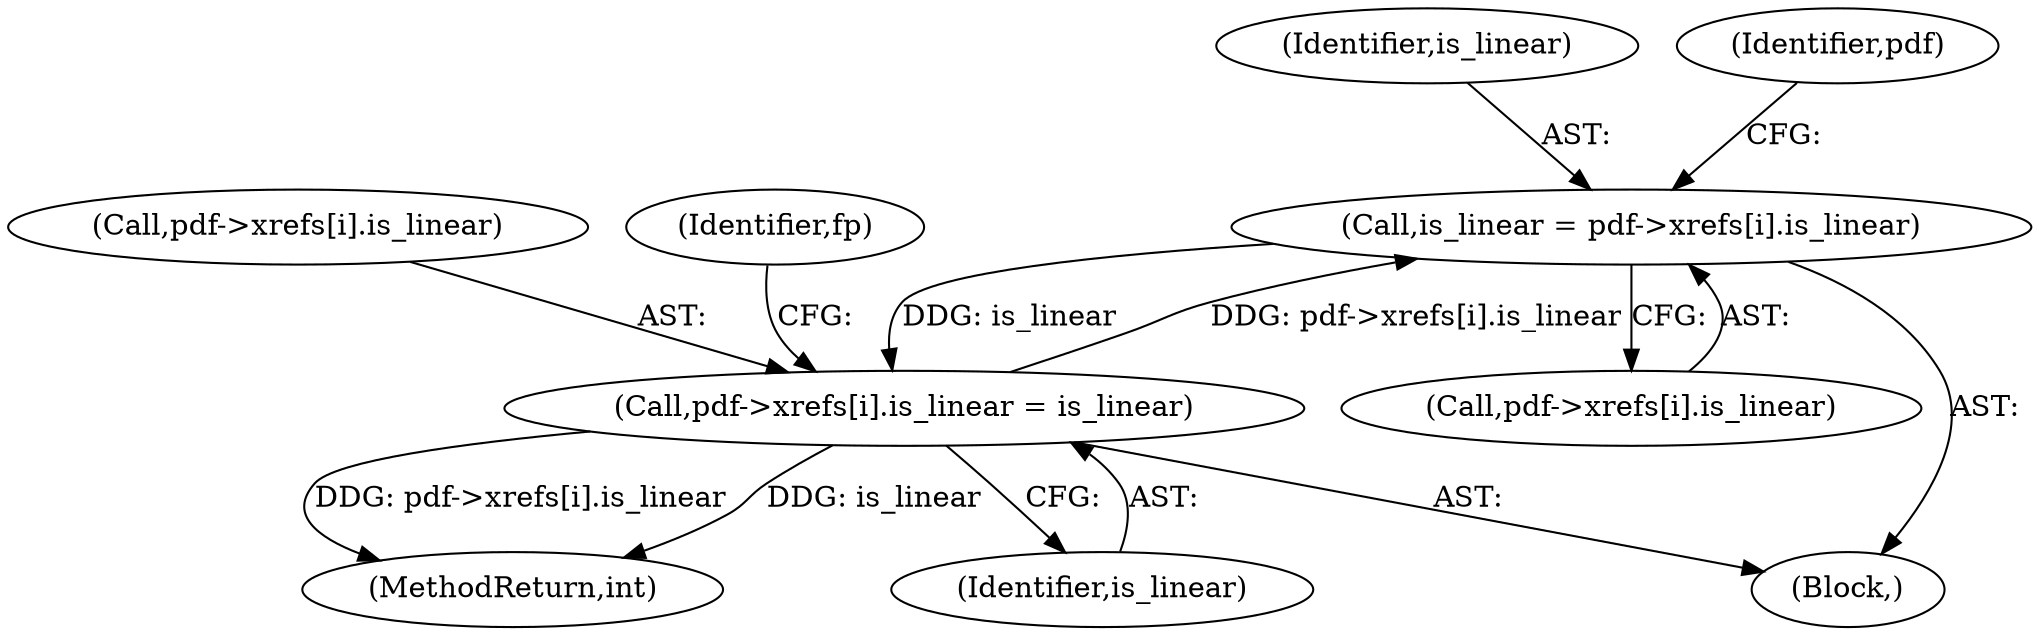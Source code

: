digraph "0_pdfresurrect_0c4120fffa3dffe97b95c486a120eded82afe8a6_7@pointer" {
"1000336" [label="(Call,is_linear = pdf->xrefs[i].is_linear)"];
"1000355" [label="(Call,pdf->xrefs[i].is_linear = is_linear)"];
"1000336" [label="(Call,is_linear = pdf->xrefs[i].is_linear)"];
"1000338" [label="(Call,pdf->xrefs[i].is_linear)"];
"1000337" [label="(Identifier,is_linear)"];
"1000356" [label="(Call,pdf->xrefs[i].is_linear)"];
"1000394" [label="(MethodReturn,int)"];
"1000349" [label="(Identifier,pdf)"];
"1000336" [label="(Call,is_linear = pdf->xrefs[i].is_linear)"];
"1000365" [label="(Identifier,fp)"];
"1000363" [label="(Identifier,is_linear)"];
"1000335" [label="(Block,)"];
"1000355" [label="(Call,pdf->xrefs[i].is_linear = is_linear)"];
"1000336" -> "1000335"  [label="AST: "];
"1000336" -> "1000338"  [label="CFG: "];
"1000337" -> "1000336"  [label="AST: "];
"1000338" -> "1000336"  [label="AST: "];
"1000349" -> "1000336"  [label="CFG: "];
"1000355" -> "1000336"  [label="DDG: pdf->xrefs[i].is_linear"];
"1000336" -> "1000355"  [label="DDG: is_linear"];
"1000355" -> "1000335"  [label="AST: "];
"1000355" -> "1000363"  [label="CFG: "];
"1000356" -> "1000355"  [label="AST: "];
"1000363" -> "1000355"  [label="AST: "];
"1000365" -> "1000355"  [label="CFG: "];
"1000355" -> "1000394"  [label="DDG: pdf->xrefs[i].is_linear"];
"1000355" -> "1000394"  [label="DDG: is_linear"];
}
